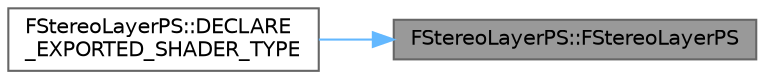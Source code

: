 digraph "FStereoLayerPS::FStereoLayerPS"
{
 // INTERACTIVE_SVG=YES
 // LATEX_PDF_SIZE
  bgcolor="transparent";
  edge [fontname=Helvetica,fontsize=10,labelfontname=Helvetica,labelfontsize=10];
  node [fontname=Helvetica,fontsize=10,shape=box,height=0.2,width=0.4];
  rankdir="RL";
  Node1 [id="Node000001",label="FStereoLayerPS::FStereoLayerPS",height=0.2,width=0.4,color="gray40", fillcolor="grey60", style="filled", fontcolor="black",tooltip=" "];
  Node1 -> Node2 [id="edge1_Node000001_Node000002",dir="back",color="steelblue1",style="solid",tooltip=" "];
  Node2 [id="Node000002",label="FStereoLayerPS::DECLARE\l_EXPORTED_SHADER_TYPE",height=0.2,width=0.4,color="grey40", fillcolor="white", style="filled",URL="$d6/dec/classFStereoLayerPS.html#aa153a7d3478f39eaddd7e27128fa2ad6",tooltip=" "];
}
